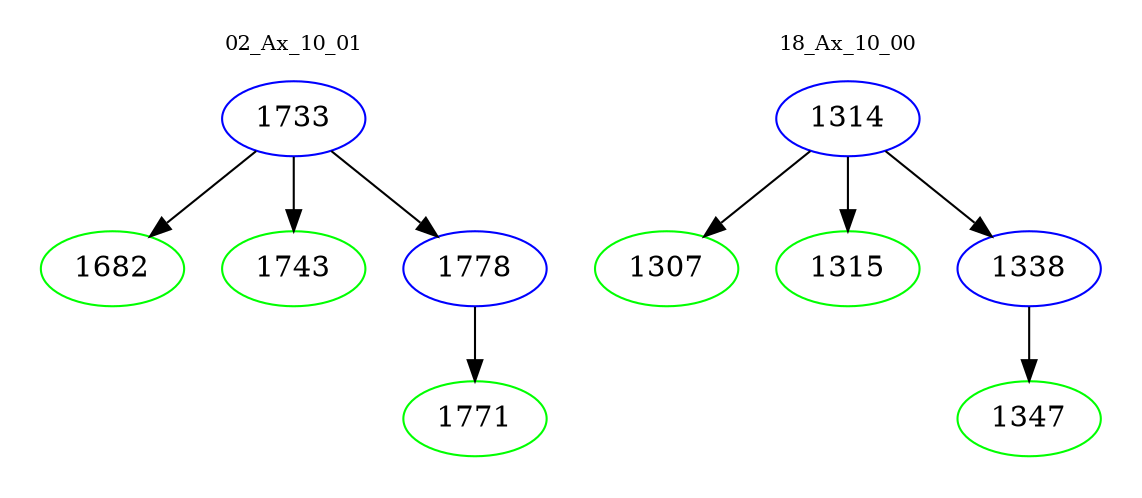 digraph{
subgraph cluster_0 {
color = white
label = "02_Ax_10_01";
fontsize=10;
T0_1733 [label="1733", color="blue"]
T0_1733 -> T0_1682 [color="black"]
T0_1682 [label="1682", color="green"]
T0_1733 -> T0_1743 [color="black"]
T0_1743 [label="1743", color="green"]
T0_1733 -> T0_1778 [color="black"]
T0_1778 [label="1778", color="blue"]
T0_1778 -> T0_1771 [color="black"]
T0_1771 [label="1771", color="green"]
}
subgraph cluster_1 {
color = white
label = "18_Ax_10_00";
fontsize=10;
T1_1314 [label="1314", color="blue"]
T1_1314 -> T1_1307 [color="black"]
T1_1307 [label="1307", color="green"]
T1_1314 -> T1_1315 [color="black"]
T1_1315 [label="1315", color="green"]
T1_1314 -> T1_1338 [color="black"]
T1_1338 [label="1338", color="blue"]
T1_1338 -> T1_1347 [color="black"]
T1_1347 [label="1347", color="green"]
}
}
